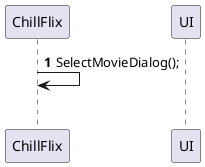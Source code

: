 @startuml
'https://plantuml.com/sequence-diagram

autonumber

participant ChillFlix
participant UI

ChillFlix -> ChillFlix :SelectMovieDialog();
loop
@enduml
